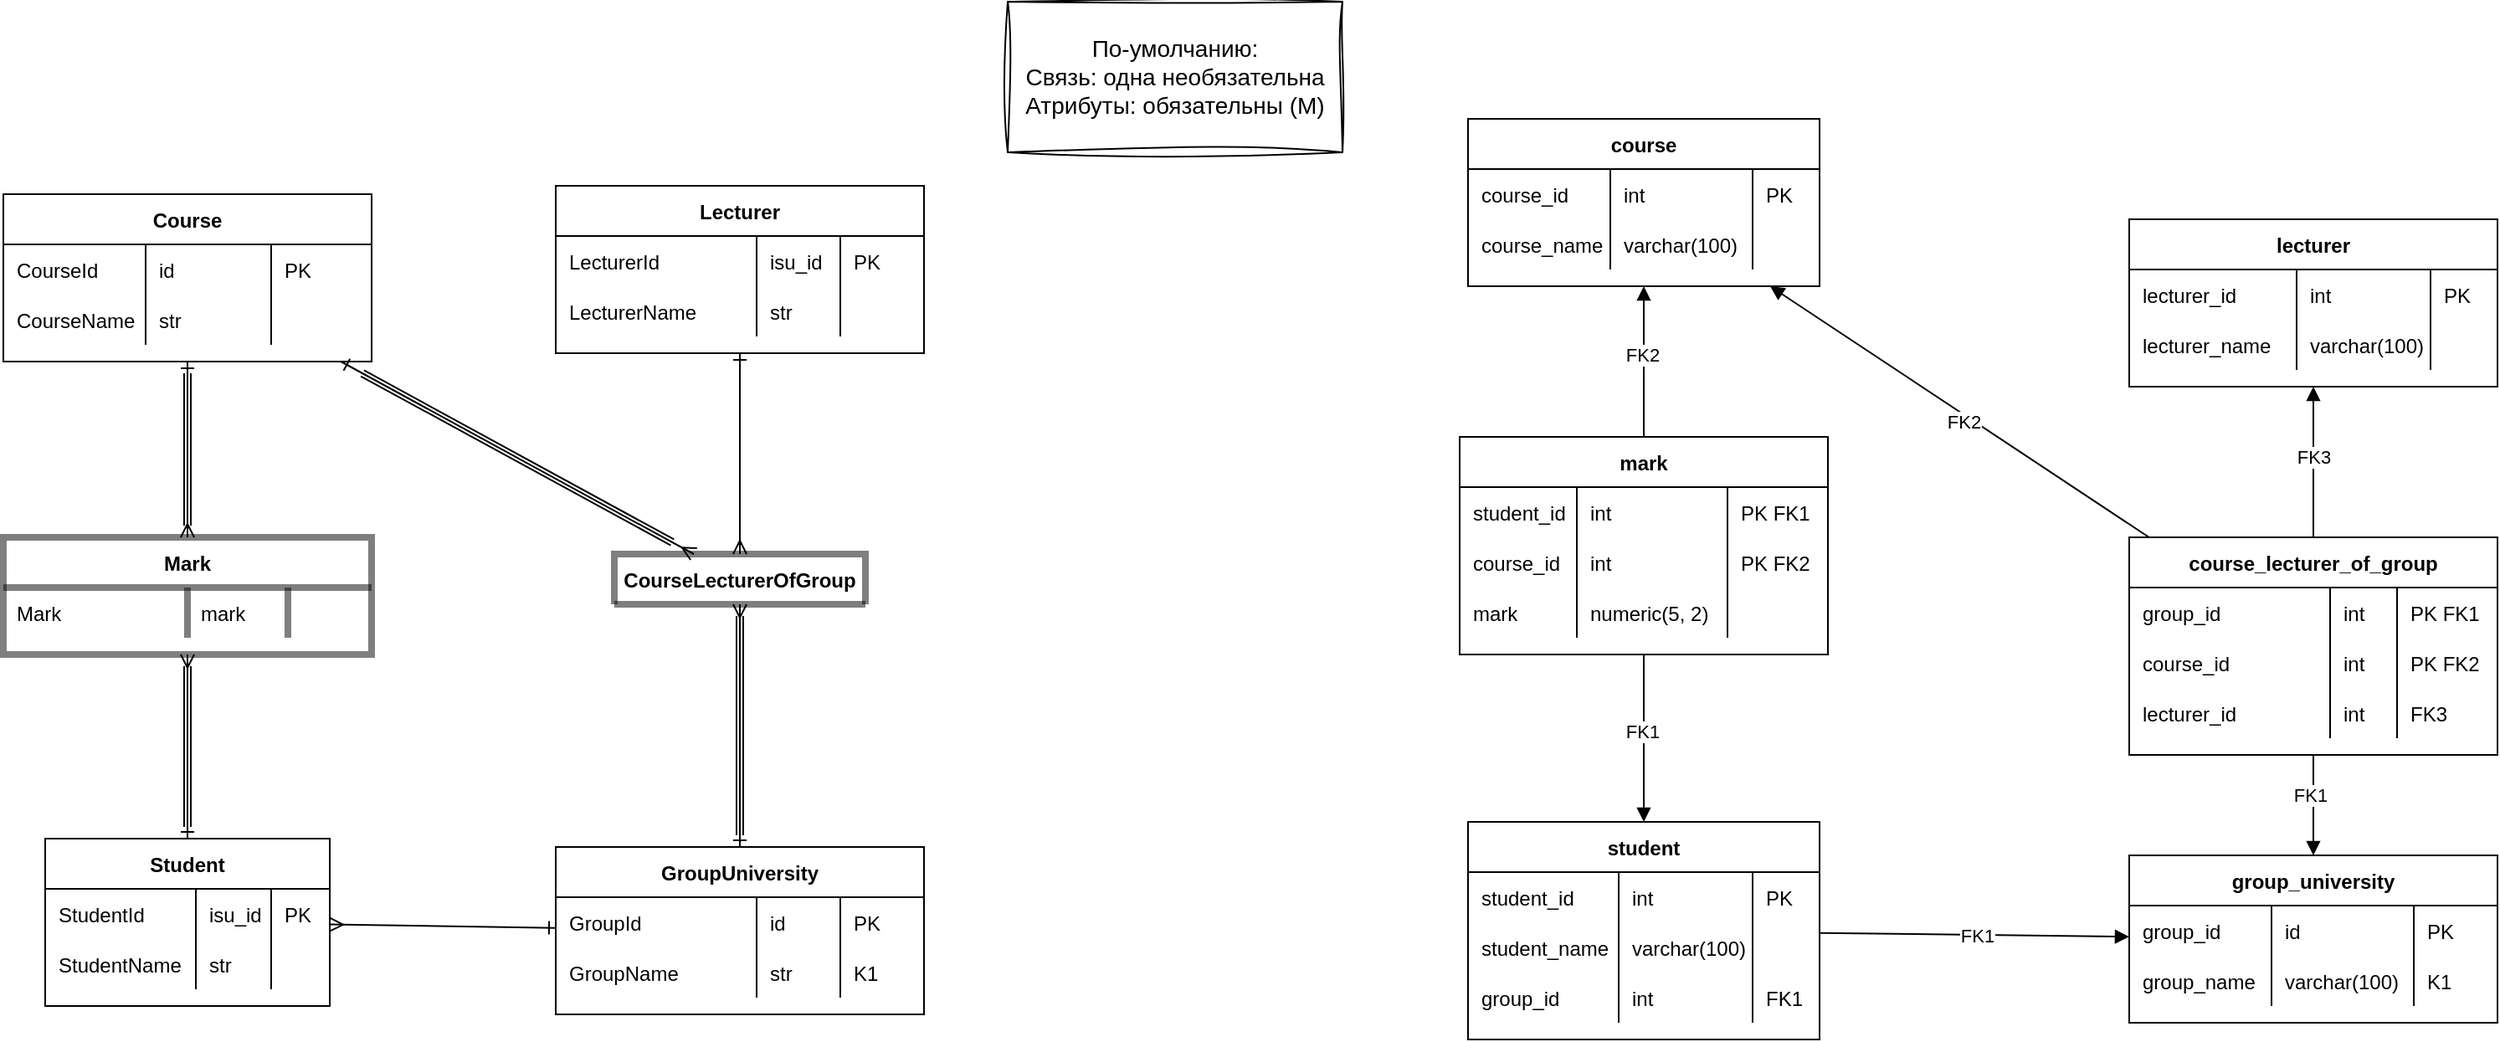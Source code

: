 <mxfile version="21.7.5" type="device">
  <diagram id="R2lEEEUBdFMjLlhIrx00" name="Page-1">
    <mxGraphModel dx="1434" dy="758" grid="1" gridSize="10" guides="1" tooltips="1" connect="1" arrows="1" fold="1" page="1" pageScale="1" pageWidth="850" pageHeight="1100" math="0" shadow="0" extFonts="Permanent Marker^https://fonts.googleapis.com/css?family=Permanent+Marker">
      <root>
        <mxCell id="0" />
        <mxCell id="1" parent="0" />
        <mxCell id="C-vyLk0tnHw3VtMMgP7b-2" value="Student" style="shape=table;startSize=30;container=1;collapsible=1;childLayout=tableLayout;fixedRows=1;rowLines=0;fontStyle=1;align=center;resizeLast=1;labelBackgroundColor=none;" parent="1" vertex="1">
          <mxGeometry x="175" y="510" width="170" height="100" as="geometry">
            <mxRectangle x="410" y="100" width="80" height="30" as="alternateBounds" />
          </mxGeometry>
        </mxCell>
        <mxCell id="C-vyLk0tnHw3VtMMgP7b-6" value="" style="shape=partialRectangle;collapsible=0;dropTarget=0;pointerEvents=0;fillColor=none;points=[[0,0.5],[1,0.5]];portConstraint=eastwest;top=0;left=0;right=0;bottom=0;labelBackgroundColor=none;" parent="C-vyLk0tnHw3VtMMgP7b-2" vertex="1">
          <mxGeometry y="30" width="170" height="30" as="geometry" />
        </mxCell>
        <mxCell id="C-vyLk0tnHw3VtMMgP7b-8" value="StudentId" style="shape=partialRectangle;overflow=hidden;connectable=0;fillColor=none;top=0;left=0;bottom=0;right=0;align=left;spacingLeft=6;labelBackgroundColor=none;" parent="C-vyLk0tnHw3VtMMgP7b-6" vertex="1">
          <mxGeometry width="90" height="30" as="geometry">
            <mxRectangle width="90" height="30" as="alternateBounds" />
          </mxGeometry>
        </mxCell>
        <mxCell id="cqDrvo92ieutZ3kiGdi4-10" value="isu_id" style="shape=partialRectangle;overflow=hidden;connectable=0;fillColor=none;top=0;left=0;bottom=0;right=0;align=left;spacingLeft=6;labelBackgroundColor=none;" parent="C-vyLk0tnHw3VtMMgP7b-6" vertex="1">
          <mxGeometry x="90" width="45" height="30" as="geometry">
            <mxRectangle width="45" height="30" as="alternateBounds" />
          </mxGeometry>
        </mxCell>
        <mxCell id="cqDrvo92ieutZ3kiGdi4-6" value="PK " style="shape=partialRectangle;overflow=hidden;connectable=0;fillColor=none;top=0;left=0;bottom=0;right=0;align=left;spacingLeft=6;labelBackgroundColor=none;" parent="C-vyLk0tnHw3VtMMgP7b-6" vertex="1">
          <mxGeometry x="135" width="35" height="30" as="geometry">
            <mxRectangle width="35" height="30" as="alternateBounds" />
          </mxGeometry>
        </mxCell>
        <mxCell id="C-vyLk0tnHw3VtMMgP7b-9" value="" style="shape=partialRectangle;collapsible=0;dropTarget=0;pointerEvents=0;fillColor=none;points=[[0,0.5],[1,0.5]];portConstraint=eastwest;top=0;left=0;right=0;bottom=0;labelBackgroundColor=none;" parent="C-vyLk0tnHw3VtMMgP7b-2" vertex="1">
          <mxGeometry y="60" width="170" height="30" as="geometry" />
        </mxCell>
        <mxCell id="C-vyLk0tnHw3VtMMgP7b-11" value="StudentName" style="shape=partialRectangle;overflow=hidden;connectable=0;fillColor=none;top=0;left=0;bottom=0;right=0;align=left;spacingLeft=6;labelBackgroundColor=none;" parent="C-vyLk0tnHw3VtMMgP7b-9" vertex="1">
          <mxGeometry width="90" height="30" as="geometry">
            <mxRectangle width="90" height="30" as="alternateBounds" />
          </mxGeometry>
        </mxCell>
        <mxCell id="cqDrvo92ieutZ3kiGdi4-11" value="str" style="shape=partialRectangle;overflow=hidden;connectable=0;fillColor=none;top=0;left=0;bottom=0;right=0;align=left;spacingLeft=6;labelBackgroundColor=none;" parent="C-vyLk0tnHw3VtMMgP7b-9" vertex="1">
          <mxGeometry x="90" width="45" height="30" as="geometry">
            <mxRectangle width="45" height="30" as="alternateBounds" />
          </mxGeometry>
        </mxCell>
        <mxCell id="cqDrvo92ieutZ3kiGdi4-7" value="" style="shape=partialRectangle;overflow=hidden;connectable=0;fillColor=none;top=0;left=0;bottom=0;right=0;align=left;spacingLeft=6;labelBackgroundColor=none;" parent="C-vyLk0tnHw3VtMMgP7b-9" vertex="1">
          <mxGeometry x="135" width="35" height="30" as="geometry">
            <mxRectangle width="35" height="30" as="alternateBounds" />
          </mxGeometry>
        </mxCell>
        <mxCell id="cqDrvo92ieutZ3kiGdi4-15" value="Mark" style="shape=table;startSize=30;container=1;collapsible=1;childLayout=tableLayout;fixedRows=1;rowLines=0;fontStyle=1;align=center;resizeLast=1;labelBackgroundColor=none;strokeWidth=4;opacity=50;" parent="1" vertex="1">
          <mxGeometry x="150" y="330" width="220" height="70" as="geometry">
            <mxRectangle x="450" y="120" width="80" height="30" as="alternateBounds" />
          </mxGeometry>
        </mxCell>
        <mxCell id="by3PcvWIkUukrP1Bgjx7-13" style="shape=partialRectangle;collapsible=0;dropTarget=0;pointerEvents=0;fillColor=none;points=[[0,0.5],[1,0.5]];portConstraint=eastwest;top=0;left=0;right=0;bottom=0;labelBackgroundColor=none;" parent="cqDrvo92ieutZ3kiGdi4-15" vertex="1">
          <mxGeometry y="30" width="220" height="30" as="geometry" />
        </mxCell>
        <mxCell id="by3PcvWIkUukrP1Bgjx7-14" value="Mark" style="shape=partialRectangle;overflow=hidden;connectable=0;fillColor=none;top=0;left=0;bottom=0;right=0;align=left;spacingLeft=6;labelBackgroundColor=none;" parent="by3PcvWIkUukrP1Bgjx7-13" vertex="1">
          <mxGeometry width="110" height="30" as="geometry">
            <mxRectangle width="110" height="30" as="alternateBounds" />
          </mxGeometry>
        </mxCell>
        <mxCell id="by3PcvWIkUukrP1Bgjx7-15" value="mark" style="shape=partialRectangle;overflow=hidden;connectable=0;fillColor=none;top=0;left=0;bottom=0;right=0;align=left;spacingLeft=6;labelBackgroundColor=none;" parent="by3PcvWIkUukrP1Bgjx7-13" vertex="1">
          <mxGeometry x="110" width="60" height="30" as="geometry">
            <mxRectangle width="60" height="30" as="alternateBounds" />
          </mxGeometry>
        </mxCell>
        <mxCell id="by3PcvWIkUukrP1Bgjx7-16" value="" style="shape=partialRectangle;overflow=hidden;connectable=0;fillColor=none;top=0;left=0;bottom=0;right=0;align=left;spacingLeft=6;labelBackgroundColor=none;" parent="by3PcvWIkUukrP1Bgjx7-13" vertex="1">
          <mxGeometry x="170" width="50" height="30" as="geometry">
            <mxRectangle width="50" height="30" as="alternateBounds" />
          </mxGeometry>
        </mxCell>
        <mxCell id="cqDrvo92ieutZ3kiGdi4-50" value="GroupUniversity" style="shape=table;startSize=30;container=1;collapsible=1;childLayout=tableLayout;fixedRows=1;rowLines=0;fontStyle=1;align=center;resizeLast=1;labelBackgroundColor=none;swimlaneLine=1;" parent="1" vertex="1">
          <mxGeometry x="480" y="515" width="220" height="100" as="geometry">
            <mxRectangle x="450" y="120" width="80" height="30" as="alternateBounds" />
          </mxGeometry>
        </mxCell>
        <mxCell id="cqDrvo92ieutZ3kiGdi4-51" value="" style="shape=partialRectangle;collapsible=0;dropTarget=0;pointerEvents=0;fillColor=none;points=[[0,0.5],[1,0.5]];portConstraint=eastwest;top=0;left=0;right=0;bottom=0;labelBackgroundColor=none;" parent="cqDrvo92ieutZ3kiGdi4-50" vertex="1">
          <mxGeometry y="30" width="220" height="30" as="geometry" />
        </mxCell>
        <mxCell id="cqDrvo92ieutZ3kiGdi4-52" value="GroupId" style="shape=partialRectangle;overflow=hidden;connectable=0;fillColor=none;top=0;left=0;bottom=0;right=0;align=left;spacingLeft=6;labelBackgroundColor=none;" parent="cqDrvo92ieutZ3kiGdi4-51" vertex="1">
          <mxGeometry width="120.0" height="30" as="geometry">
            <mxRectangle width="120.0" height="30" as="alternateBounds" />
          </mxGeometry>
        </mxCell>
        <mxCell id="cqDrvo92ieutZ3kiGdi4-53" value="id" style="shape=partialRectangle;overflow=hidden;connectable=0;fillColor=none;top=0;left=0;bottom=0;right=0;align=left;spacingLeft=6;labelBackgroundColor=none;" parent="cqDrvo92ieutZ3kiGdi4-51" vertex="1">
          <mxGeometry x="120.0" width="50.0" height="30" as="geometry">
            <mxRectangle width="50.0" height="30" as="alternateBounds" />
          </mxGeometry>
        </mxCell>
        <mxCell id="cqDrvo92ieutZ3kiGdi4-54" value="PK " style="shape=partialRectangle;overflow=hidden;connectable=0;fillColor=none;top=0;left=0;bottom=0;right=0;align=left;spacingLeft=6;labelBackgroundColor=none;" parent="cqDrvo92ieutZ3kiGdi4-51" vertex="1">
          <mxGeometry x="170" width="50" height="30" as="geometry">
            <mxRectangle width="50" height="30" as="alternateBounds" />
          </mxGeometry>
        </mxCell>
        <mxCell id="cqDrvo92ieutZ3kiGdi4-55" value="" style="shape=partialRectangle;collapsible=0;dropTarget=0;pointerEvents=0;fillColor=none;points=[[0,0.5],[1,0.5]];portConstraint=eastwest;top=0;left=0;right=0;bottom=0;labelBackgroundColor=none;" parent="cqDrvo92ieutZ3kiGdi4-50" vertex="1">
          <mxGeometry y="60" width="220" height="30" as="geometry" />
        </mxCell>
        <mxCell id="cqDrvo92ieutZ3kiGdi4-56" value="GroupName" style="shape=partialRectangle;overflow=hidden;connectable=0;fillColor=none;top=0;left=0;bottom=0;right=0;align=left;spacingLeft=6;labelBackgroundColor=none;" parent="cqDrvo92ieutZ3kiGdi4-55" vertex="1">
          <mxGeometry width="120.0" height="30" as="geometry">
            <mxRectangle width="120.0" height="30" as="alternateBounds" />
          </mxGeometry>
        </mxCell>
        <mxCell id="cqDrvo92ieutZ3kiGdi4-57" value="str" style="shape=partialRectangle;overflow=hidden;connectable=0;fillColor=none;top=0;left=0;bottom=0;right=0;align=left;spacingLeft=6;labelBackgroundColor=none;" parent="cqDrvo92ieutZ3kiGdi4-55" vertex="1">
          <mxGeometry x="120.0" width="50.0" height="30" as="geometry">
            <mxRectangle width="50.0" height="30" as="alternateBounds" />
          </mxGeometry>
        </mxCell>
        <mxCell id="cqDrvo92ieutZ3kiGdi4-58" value="K1" style="shape=partialRectangle;overflow=hidden;connectable=0;fillColor=none;top=0;left=0;bottom=0;right=0;align=left;spacingLeft=6;labelBackgroundColor=none;" parent="cqDrvo92ieutZ3kiGdi4-55" vertex="1">
          <mxGeometry x="170" width="50" height="30" as="geometry">
            <mxRectangle width="50" height="30" as="alternateBounds" />
          </mxGeometry>
        </mxCell>
        <mxCell id="cqDrvo92ieutZ3kiGdi4-63" value="Course" style="shape=table;startSize=30;container=1;collapsible=1;childLayout=tableLayout;fixedRows=1;rowLines=0;fontStyle=1;align=center;resizeLast=1;labelBackgroundColor=none;strokeWidth=1;shadow=0;rounded=0;swimlaneLine=1;strokeColor=default;gradientColor=none;fillColor=default;absoluteArcSize=0;noLabel=0;portConstraintRotation=0;enumerate=0;treeFolding=0;treeMoving=0;autosize=0;" parent="1" vertex="1">
          <mxGeometry x="150" y="125" width="220" height="100" as="geometry">
            <mxRectangle x="450" y="120" width="80" height="30" as="alternateBounds" />
          </mxGeometry>
        </mxCell>
        <mxCell id="cqDrvo92ieutZ3kiGdi4-68" value="" style="shape=partialRectangle;collapsible=0;dropTarget=0;pointerEvents=0;fillColor=none;points=[[0,0.5],[1,0.5]];portConstraint=eastwest;top=0;left=0;right=0;bottom=0;labelBackgroundColor=none;" parent="cqDrvo92ieutZ3kiGdi4-63" vertex="1">
          <mxGeometry y="30" width="220" height="30" as="geometry" />
        </mxCell>
        <mxCell id="cqDrvo92ieutZ3kiGdi4-69" value="CourseId" style="shape=partialRectangle;overflow=hidden;connectable=0;fillColor=none;top=0;left=0;bottom=0;right=0;align=left;spacingLeft=6;labelBackgroundColor=none;" parent="cqDrvo92ieutZ3kiGdi4-68" vertex="1">
          <mxGeometry width="85" height="30" as="geometry">
            <mxRectangle width="85" height="30" as="alternateBounds" />
          </mxGeometry>
        </mxCell>
        <mxCell id="cqDrvo92ieutZ3kiGdi4-70" value="id" style="shape=partialRectangle;overflow=hidden;connectable=0;fillColor=none;top=0;left=0;bottom=0;right=0;align=left;spacingLeft=6;labelBackgroundColor=none;" parent="cqDrvo92ieutZ3kiGdi4-68" vertex="1">
          <mxGeometry x="85" width="75" height="30" as="geometry">
            <mxRectangle width="75" height="30" as="alternateBounds" />
          </mxGeometry>
        </mxCell>
        <mxCell id="cqDrvo92ieutZ3kiGdi4-71" value="PK" style="shape=partialRectangle;overflow=hidden;connectable=0;fillColor=none;top=0;left=0;bottom=0;right=0;align=left;spacingLeft=6;labelBackgroundColor=none;" parent="cqDrvo92ieutZ3kiGdi4-68" vertex="1">
          <mxGeometry x="160" width="60" height="30" as="geometry">
            <mxRectangle width="60" height="30" as="alternateBounds" />
          </mxGeometry>
        </mxCell>
        <mxCell id="CzzNRiv-S8m8q948nXzf-1" style="shape=partialRectangle;collapsible=0;dropTarget=0;pointerEvents=0;fillColor=none;points=[[0,0.5],[1,0.5]];portConstraint=eastwest;top=0;left=0;right=0;bottom=0;labelBackgroundColor=none;" parent="cqDrvo92ieutZ3kiGdi4-63" vertex="1">
          <mxGeometry y="60" width="220" height="30" as="geometry" />
        </mxCell>
        <mxCell id="CzzNRiv-S8m8q948nXzf-2" value="CourseName" style="shape=partialRectangle;overflow=hidden;connectable=0;fillColor=none;top=0;left=0;bottom=0;right=0;align=left;spacingLeft=6;labelBackgroundColor=none;" parent="CzzNRiv-S8m8q948nXzf-1" vertex="1">
          <mxGeometry width="85" height="30" as="geometry">
            <mxRectangle width="85" height="30" as="alternateBounds" />
          </mxGeometry>
        </mxCell>
        <mxCell id="CzzNRiv-S8m8q948nXzf-3" value="str" style="shape=partialRectangle;overflow=hidden;connectable=0;fillColor=none;top=0;left=0;bottom=0;right=0;align=left;spacingLeft=6;labelBackgroundColor=none;" parent="CzzNRiv-S8m8q948nXzf-1" vertex="1">
          <mxGeometry x="85" width="75" height="30" as="geometry">
            <mxRectangle width="75" height="30" as="alternateBounds" />
          </mxGeometry>
        </mxCell>
        <mxCell id="CzzNRiv-S8m8q948nXzf-4" style="shape=partialRectangle;overflow=hidden;connectable=0;fillColor=none;top=0;left=0;bottom=0;right=0;align=left;spacingLeft=6;labelBackgroundColor=none;" parent="CzzNRiv-S8m8q948nXzf-1" vertex="1">
          <mxGeometry x="160" width="60" height="30" as="geometry">
            <mxRectangle width="60" height="30" as="alternateBounds" />
          </mxGeometry>
        </mxCell>
        <mxCell id="CzzNRiv-S8m8q948nXzf-5" value="CourseLecturerOfGroup" style="shape=table;startSize=30;container=1;collapsible=1;childLayout=tableLayout;fixedRows=1;rowLines=0;fontStyle=1;align=center;resizeLast=1;labelBackgroundColor=none;swimlaneLine=1;rounded=0;strokeWidth=4;opacity=50;" parent="1" vertex="1" collapsed="1">
          <mxGeometry x="515" y="340" width="150" height="30" as="geometry">
            <mxRectangle x="480" y="310" width="220" height="70" as="alternateBounds" />
          </mxGeometry>
        </mxCell>
        <mxCell id="CzzNRiv-S8m8q948nXzf-14" style="shape=partialRectangle;collapsible=0;dropTarget=0;pointerEvents=0;fillColor=none;points=[[0,0.5],[1,0.5]];portConstraint=eastwest;top=0;left=0;right=0;bottom=0;labelBackgroundColor=none;" parent="CzzNRiv-S8m8q948nXzf-5" vertex="1">
          <mxGeometry y="30" width="220" height="30" as="geometry" />
        </mxCell>
        <mxCell id="CzzNRiv-S8m8q948nXzf-15" value="LecturerId" style="shape=partialRectangle;overflow=hidden;connectable=0;fillColor=none;top=0;left=0;bottom=0;right=0;align=left;spacingLeft=6;labelBackgroundColor=none;" parent="CzzNRiv-S8m8q948nXzf-14" vertex="1">
          <mxGeometry width="120.0" height="30" as="geometry">
            <mxRectangle width="120.0" height="30" as="alternateBounds" />
          </mxGeometry>
        </mxCell>
        <mxCell id="CzzNRiv-S8m8q948nXzf-16" value="id" style="shape=partialRectangle;overflow=hidden;connectable=0;fillColor=none;top=0;left=0;bottom=0;right=0;align=left;spacingLeft=6;labelBackgroundColor=none;" parent="CzzNRiv-S8m8q948nXzf-14" vertex="1">
          <mxGeometry x="120.0" width="50.0" height="30" as="geometry">
            <mxRectangle width="50.0" height="30" as="alternateBounds" />
          </mxGeometry>
        </mxCell>
        <mxCell id="CzzNRiv-S8m8q948nXzf-17" style="shape=partialRectangle;overflow=hidden;connectable=0;fillColor=none;top=0;left=0;bottom=0;right=0;align=left;spacingLeft=6;labelBackgroundColor=none;" parent="CzzNRiv-S8m8q948nXzf-14" vertex="1">
          <mxGeometry x="170" width="50" height="30" as="geometry">
            <mxRectangle width="50" height="30" as="alternateBounds" />
          </mxGeometry>
        </mxCell>
        <mxCell id="CzzNRiv-S8m8q948nXzf-31" value="Lecturer" style="shape=table;startSize=30;container=1;collapsible=1;childLayout=tableLayout;fixedRows=1;rowLines=0;fontStyle=1;align=center;resizeLast=1;labelBackgroundColor=none;swimlaneLine=1;" parent="1" vertex="1">
          <mxGeometry x="480" y="120" width="220" height="100" as="geometry">
            <mxRectangle x="450" y="120" width="80" height="30" as="alternateBounds" />
          </mxGeometry>
        </mxCell>
        <mxCell id="CzzNRiv-S8m8q948nXzf-32" value="" style="shape=partialRectangle;collapsible=0;dropTarget=0;pointerEvents=0;fillColor=none;points=[[0,0.5],[1,0.5]];portConstraint=eastwest;top=0;left=0;right=0;bottom=0;labelBackgroundColor=none;" parent="CzzNRiv-S8m8q948nXzf-31" vertex="1">
          <mxGeometry y="30" width="220" height="30" as="geometry" />
        </mxCell>
        <mxCell id="CzzNRiv-S8m8q948nXzf-33" value="LecturerId" style="shape=partialRectangle;overflow=hidden;connectable=0;fillColor=none;top=0;left=0;bottom=0;right=0;align=left;spacingLeft=6;labelBackgroundColor=none;" parent="CzzNRiv-S8m8q948nXzf-32" vertex="1">
          <mxGeometry width="120.0" height="30" as="geometry">
            <mxRectangle width="120.0" height="30" as="alternateBounds" />
          </mxGeometry>
        </mxCell>
        <mxCell id="CzzNRiv-S8m8q948nXzf-34" value="isu_id" style="shape=partialRectangle;overflow=hidden;connectable=0;fillColor=none;top=0;left=0;bottom=0;right=0;align=left;spacingLeft=6;labelBackgroundColor=none;" parent="CzzNRiv-S8m8q948nXzf-32" vertex="1">
          <mxGeometry x="120.0" width="50.0" height="30" as="geometry">
            <mxRectangle width="50.0" height="30" as="alternateBounds" />
          </mxGeometry>
        </mxCell>
        <mxCell id="CzzNRiv-S8m8q948nXzf-35" value="PK " style="shape=partialRectangle;overflow=hidden;connectable=0;fillColor=none;top=0;left=0;bottom=0;right=0;align=left;spacingLeft=6;labelBackgroundColor=none;" parent="CzzNRiv-S8m8q948nXzf-32" vertex="1">
          <mxGeometry x="170" width="50" height="30" as="geometry">
            <mxRectangle width="50" height="30" as="alternateBounds" />
          </mxGeometry>
        </mxCell>
        <mxCell id="CzzNRiv-S8m8q948nXzf-36" value="" style="shape=partialRectangle;collapsible=0;dropTarget=0;pointerEvents=0;fillColor=none;points=[[0,0.5],[1,0.5]];portConstraint=eastwest;top=0;left=0;right=0;bottom=0;labelBackgroundColor=none;" parent="CzzNRiv-S8m8q948nXzf-31" vertex="1">
          <mxGeometry y="60" width="220" height="30" as="geometry" />
        </mxCell>
        <mxCell id="CzzNRiv-S8m8q948nXzf-37" value="LecturerName" style="shape=partialRectangle;overflow=hidden;connectable=0;fillColor=none;top=0;left=0;bottom=0;right=0;align=left;spacingLeft=6;labelBackgroundColor=none;" parent="CzzNRiv-S8m8q948nXzf-36" vertex="1">
          <mxGeometry width="120.0" height="30" as="geometry">
            <mxRectangle width="120.0" height="30" as="alternateBounds" />
          </mxGeometry>
        </mxCell>
        <mxCell id="CzzNRiv-S8m8q948nXzf-38" value="str" style="shape=partialRectangle;overflow=hidden;connectable=0;fillColor=none;top=0;left=0;bottom=0;right=0;align=left;spacingLeft=6;labelBackgroundColor=none;" parent="CzzNRiv-S8m8q948nXzf-36" vertex="1">
          <mxGeometry x="120.0" width="50.0" height="30" as="geometry">
            <mxRectangle width="50.0" height="30" as="alternateBounds" />
          </mxGeometry>
        </mxCell>
        <mxCell id="CzzNRiv-S8m8q948nXzf-39" value="" style="shape=partialRectangle;overflow=hidden;connectable=0;fillColor=none;top=0;left=0;bottom=0;right=0;align=left;spacingLeft=6;labelBackgroundColor=none;" parent="CzzNRiv-S8m8q948nXzf-36" vertex="1">
          <mxGeometry x="170" width="50" height="30" as="geometry">
            <mxRectangle width="50" height="30" as="alternateBounds" />
          </mxGeometry>
        </mxCell>
        <mxCell id="d1E9yu58TmowH3p-16cs-1" value="" style="endArrow=ERmany;html=1;rounded=0;startArrow=ERone;startFill=0;endFill=0;" edge="1" parent="1" source="cqDrvo92ieutZ3kiGdi4-50" target="C-vyLk0tnHw3VtMMgP7b-2">
          <mxGeometry width="50" height="50" relative="1" as="geometry">
            <mxPoint x="700" y="420" as="sourcePoint" />
            <mxPoint x="750" y="370" as="targetPoint" />
          </mxGeometry>
        </mxCell>
        <mxCell id="d1E9yu58TmowH3p-16cs-2" value="student" style="shape=table;startSize=30;container=1;collapsible=1;childLayout=tableLayout;fixedRows=1;rowLines=0;fontStyle=1;align=center;resizeLast=1;labelBackgroundColor=none;" vertex="1" parent="1">
          <mxGeometry x="1025" y="500" width="210" height="130" as="geometry">
            <mxRectangle x="410" y="100" width="80" height="30" as="alternateBounds" />
          </mxGeometry>
        </mxCell>
        <mxCell id="d1E9yu58TmowH3p-16cs-3" value="" style="shape=partialRectangle;collapsible=0;dropTarget=0;pointerEvents=0;fillColor=none;points=[[0,0.5],[1,0.5]];portConstraint=eastwest;top=0;left=0;right=0;bottom=0;labelBackgroundColor=none;" vertex="1" parent="d1E9yu58TmowH3p-16cs-2">
          <mxGeometry y="30" width="210" height="30" as="geometry" />
        </mxCell>
        <mxCell id="d1E9yu58TmowH3p-16cs-4" value="student_id" style="shape=partialRectangle;overflow=hidden;connectable=0;fillColor=none;top=0;left=0;bottom=0;right=0;align=left;spacingLeft=6;labelBackgroundColor=none;" vertex="1" parent="d1E9yu58TmowH3p-16cs-3">
          <mxGeometry width="90" height="30" as="geometry">
            <mxRectangle width="90" height="30" as="alternateBounds" />
          </mxGeometry>
        </mxCell>
        <mxCell id="d1E9yu58TmowH3p-16cs-5" value="int" style="shape=partialRectangle;overflow=hidden;connectable=0;fillColor=none;top=0;left=0;bottom=0;right=0;align=left;spacingLeft=6;labelBackgroundColor=none;" vertex="1" parent="d1E9yu58TmowH3p-16cs-3">
          <mxGeometry x="90" width="80" height="30" as="geometry">
            <mxRectangle width="80" height="30" as="alternateBounds" />
          </mxGeometry>
        </mxCell>
        <mxCell id="d1E9yu58TmowH3p-16cs-6" value="PK " style="shape=partialRectangle;overflow=hidden;connectable=0;fillColor=none;top=0;left=0;bottom=0;right=0;align=left;spacingLeft=6;labelBackgroundColor=none;" vertex="1" parent="d1E9yu58TmowH3p-16cs-3">
          <mxGeometry x="170" width="40" height="30" as="geometry">
            <mxRectangle width="40" height="30" as="alternateBounds" />
          </mxGeometry>
        </mxCell>
        <mxCell id="d1E9yu58TmowH3p-16cs-7" value="" style="shape=partialRectangle;collapsible=0;dropTarget=0;pointerEvents=0;fillColor=none;points=[[0,0.5],[1,0.5]];portConstraint=eastwest;top=0;left=0;right=0;bottom=0;labelBackgroundColor=none;" vertex="1" parent="d1E9yu58TmowH3p-16cs-2">
          <mxGeometry y="60" width="210" height="30" as="geometry" />
        </mxCell>
        <mxCell id="d1E9yu58TmowH3p-16cs-8" value="student_name" style="shape=partialRectangle;overflow=hidden;connectable=0;fillColor=none;top=0;left=0;bottom=0;right=0;align=left;spacingLeft=6;labelBackgroundColor=none;" vertex="1" parent="d1E9yu58TmowH3p-16cs-7">
          <mxGeometry width="90" height="30" as="geometry">
            <mxRectangle width="90" height="30" as="alternateBounds" />
          </mxGeometry>
        </mxCell>
        <mxCell id="d1E9yu58TmowH3p-16cs-9" value="varchar(100)" style="shape=partialRectangle;overflow=hidden;connectable=0;fillColor=none;top=0;left=0;bottom=0;right=0;align=left;spacingLeft=6;labelBackgroundColor=none;" vertex="1" parent="d1E9yu58TmowH3p-16cs-7">
          <mxGeometry x="90" width="80" height="30" as="geometry">
            <mxRectangle width="80" height="30" as="alternateBounds" />
          </mxGeometry>
        </mxCell>
        <mxCell id="d1E9yu58TmowH3p-16cs-10" value="" style="shape=partialRectangle;overflow=hidden;connectable=0;fillColor=none;top=0;left=0;bottom=0;right=0;align=left;spacingLeft=6;labelBackgroundColor=none;" vertex="1" parent="d1E9yu58TmowH3p-16cs-7">
          <mxGeometry x="170" width="40" height="30" as="geometry">
            <mxRectangle width="40" height="30" as="alternateBounds" />
          </mxGeometry>
        </mxCell>
        <mxCell id="d1E9yu58TmowH3p-16cs-11" style="shape=partialRectangle;collapsible=0;dropTarget=0;pointerEvents=0;fillColor=none;points=[[0,0.5],[1,0.5]];portConstraint=eastwest;top=0;left=0;right=0;bottom=0;labelBackgroundColor=none;" vertex="1" parent="d1E9yu58TmowH3p-16cs-2">
          <mxGeometry y="90" width="210" height="30" as="geometry" />
        </mxCell>
        <mxCell id="d1E9yu58TmowH3p-16cs-12" value="group_id" style="shape=partialRectangle;overflow=hidden;connectable=0;fillColor=none;top=0;left=0;bottom=0;right=0;align=left;spacingLeft=6;labelBackgroundColor=none;" vertex="1" parent="d1E9yu58TmowH3p-16cs-11">
          <mxGeometry width="90" height="30" as="geometry">
            <mxRectangle width="90" height="30" as="alternateBounds" />
          </mxGeometry>
        </mxCell>
        <mxCell id="d1E9yu58TmowH3p-16cs-13" value="int" style="shape=partialRectangle;overflow=hidden;connectable=0;fillColor=none;top=0;left=0;bottom=0;right=0;align=left;spacingLeft=6;labelBackgroundColor=none;" vertex="1" parent="d1E9yu58TmowH3p-16cs-11">
          <mxGeometry x="90" width="80" height="30" as="geometry">
            <mxRectangle width="80" height="30" as="alternateBounds" />
          </mxGeometry>
        </mxCell>
        <mxCell id="d1E9yu58TmowH3p-16cs-14" value="FK1" style="shape=partialRectangle;overflow=hidden;connectable=0;fillColor=none;top=0;left=0;bottom=0;right=0;align=left;spacingLeft=6;labelBackgroundColor=none;" vertex="1" parent="d1E9yu58TmowH3p-16cs-11">
          <mxGeometry x="170" width="40" height="30" as="geometry">
            <mxRectangle width="40" height="30" as="alternateBounds" />
          </mxGeometry>
        </mxCell>
        <mxCell id="d1E9yu58TmowH3p-16cs-15" value="mark" style="shape=table;startSize=30;container=1;collapsible=1;childLayout=tableLayout;fixedRows=1;rowLines=0;fontStyle=1;align=center;resizeLast=1;labelBackgroundColor=none;" vertex="1" parent="1">
          <mxGeometry x="1020" y="270" width="220" height="130" as="geometry">
            <mxRectangle x="450" y="120" width="80" height="30" as="alternateBounds" />
          </mxGeometry>
        </mxCell>
        <mxCell id="d1E9yu58TmowH3p-16cs-16" value="" style="shape=partialRectangle;collapsible=0;dropTarget=0;pointerEvents=0;fillColor=none;points=[[0,0.5],[1,0.5]];portConstraint=eastwest;top=0;left=0;right=0;bottom=0;labelBackgroundColor=none;" vertex="1" parent="d1E9yu58TmowH3p-16cs-15">
          <mxGeometry y="30" width="220" height="30" as="geometry" />
        </mxCell>
        <mxCell id="d1E9yu58TmowH3p-16cs-17" value="student_id" style="shape=partialRectangle;overflow=hidden;connectable=0;fillColor=none;top=0;left=0;bottom=0;right=0;align=left;spacingLeft=6;labelBackgroundColor=none;" vertex="1" parent="d1E9yu58TmowH3p-16cs-16">
          <mxGeometry width="70" height="30" as="geometry">
            <mxRectangle width="70" height="30" as="alternateBounds" />
          </mxGeometry>
        </mxCell>
        <mxCell id="d1E9yu58TmowH3p-16cs-18" value="int" style="shape=partialRectangle;overflow=hidden;connectable=0;fillColor=none;top=0;left=0;bottom=0;right=0;align=left;spacingLeft=6;labelBackgroundColor=none;" vertex="1" parent="d1E9yu58TmowH3p-16cs-16">
          <mxGeometry x="70" width="90" height="30" as="geometry">
            <mxRectangle width="90" height="30" as="alternateBounds" />
          </mxGeometry>
        </mxCell>
        <mxCell id="d1E9yu58TmowH3p-16cs-19" value="PK FK1" style="shape=partialRectangle;overflow=hidden;connectable=0;fillColor=none;top=0;left=0;bottom=0;right=0;align=left;spacingLeft=6;labelBackgroundColor=none;" vertex="1" parent="d1E9yu58TmowH3p-16cs-16">
          <mxGeometry x="160" width="60" height="30" as="geometry">
            <mxRectangle width="60" height="30" as="alternateBounds" />
          </mxGeometry>
        </mxCell>
        <mxCell id="d1E9yu58TmowH3p-16cs-20" value="" style="shape=partialRectangle;collapsible=0;dropTarget=0;pointerEvents=0;fillColor=none;points=[[0,0.5],[1,0.5]];portConstraint=eastwest;top=0;left=0;right=0;bottom=0;labelBackgroundColor=none;" vertex="1" parent="d1E9yu58TmowH3p-16cs-15">
          <mxGeometry y="60" width="220" height="30" as="geometry" />
        </mxCell>
        <mxCell id="d1E9yu58TmowH3p-16cs-21" value="course_id" style="shape=partialRectangle;overflow=hidden;connectable=0;fillColor=none;top=0;left=0;bottom=0;right=0;align=left;spacingLeft=6;labelBackgroundColor=none;" vertex="1" parent="d1E9yu58TmowH3p-16cs-20">
          <mxGeometry width="70" height="30" as="geometry">
            <mxRectangle width="70" height="30" as="alternateBounds" />
          </mxGeometry>
        </mxCell>
        <mxCell id="d1E9yu58TmowH3p-16cs-22" value="int" style="shape=partialRectangle;overflow=hidden;connectable=0;fillColor=none;top=0;left=0;bottom=0;right=0;align=left;spacingLeft=6;labelBackgroundColor=none;" vertex="1" parent="d1E9yu58TmowH3p-16cs-20">
          <mxGeometry x="70" width="90" height="30" as="geometry">
            <mxRectangle width="90" height="30" as="alternateBounds" />
          </mxGeometry>
        </mxCell>
        <mxCell id="d1E9yu58TmowH3p-16cs-23" value="PK FK2" style="shape=partialRectangle;overflow=hidden;connectable=0;fillColor=none;top=0;left=0;bottom=0;right=0;align=left;spacingLeft=6;labelBackgroundColor=none;" vertex="1" parent="d1E9yu58TmowH3p-16cs-20">
          <mxGeometry x="160" width="60" height="30" as="geometry">
            <mxRectangle width="60" height="30" as="alternateBounds" />
          </mxGeometry>
        </mxCell>
        <mxCell id="d1E9yu58TmowH3p-16cs-24" style="shape=partialRectangle;collapsible=0;dropTarget=0;pointerEvents=0;fillColor=none;points=[[0,0.5],[1,0.5]];portConstraint=eastwest;top=0;left=0;right=0;bottom=0;labelBackgroundColor=none;" vertex="1" parent="d1E9yu58TmowH3p-16cs-15">
          <mxGeometry y="90" width="220" height="30" as="geometry" />
        </mxCell>
        <mxCell id="d1E9yu58TmowH3p-16cs-25" value="mark" style="shape=partialRectangle;overflow=hidden;connectable=0;fillColor=none;top=0;left=0;bottom=0;right=0;align=left;spacingLeft=6;labelBackgroundColor=none;" vertex="1" parent="d1E9yu58TmowH3p-16cs-24">
          <mxGeometry width="70" height="30" as="geometry">
            <mxRectangle width="70" height="30" as="alternateBounds" />
          </mxGeometry>
        </mxCell>
        <mxCell id="d1E9yu58TmowH3p-16cs-26" value="numeric(5, 2)" style="shape=partialRectangle;overflow=hidden;connectable=0;fillColor=none;top=0;left=0;bottom=0;right=0;align=left;spacingLeft=6;labelBackgroundColor=none;" vertex="1" parent="d1E9yu58TmowH3p-16cs-24">
          <mxGeometry x="70" width="90" height="30" as="geometry">
            <mxRectangle width="90" height="30" as="alternateBounds" />
          </mxGeometry>
        </mxCell>
        <mxCell id="d1E9yu58TmowH3p-16cs-27" value="" style="shape=partialRectangle;overflow=hidden;connectable=0;fillColor=none;top=0;left=0;bottom=0;right=0;align=left;spacingLeft=6;labelBackgroundColor=none;" vertex="1" parent="d1E9yu58TmowH3p-16cs-24">
          <mxGeometry x="160" width="60" height="30" as="geometry">
            <mxRectangle width="60" height="30" as="alternateBounds" />
          </mxGeometry>
        </mxCell>
        <mxCell id="d1E9yu58TmowH3p-16cs-28" value="group_university" style="shape=table;startSize=30;container=1;collapsible=1;childLayout=tableLayout;fixedRows=1;rowLines=0;fontStyle=1;align=center;resizeLast=1;labelBackgroundColor=none;swimlaneLine=1;" vertex="1" parent="1">
          <mxGeometry x="1420" y="520" width="220" height="100" as="geometry">
            <mxRectangle x="450" y="120" width="80" height="30" as="alternateBounds" />
          </mxGeometry>
        </mxCell>
        <mxCell id="d1E9yu58TmowH3p-16cs-29" value="" style="shape=partialRectangle;collapsible=0;dropTarget=0;pointerEvents=0;fillColor=none;points=[[0,0.5],[1,0.5]];portConstraint=eastwest;top=0;left=0;right=0;bottom=0;labelBackgroundColor=none;" vertex="1" parent="d1E9yu58TmowH3p-16cs-28">
          <mxGeometry y="30" width="220" height="30" as="geometry" />
        </mxCell>
        <mxCell id="d1E9yu58TmowH3p-16cs-30" value="group_id" style="shape=partialRectangle;overflow=hidden;connectable=0;fillColor=none;top=0;left=0;bottom=0;right=0;align=left;spacingLeft=6;labelBackgroundColor=none;" vertex="1" parent="d1E9yu58TmowH3p-16cs-29">
          <mxGeometry width="85" height="30" as="geometry">
            <mxRectangle width="85" height="30" as="alternateBounds" />
          </mxGeometry>
        </mxCell>
        <mxCell id="d1E9yu58TmowH3p-16cs-31" value="id" style="shape=partialRectangle;overflow=hidden;connectable=0;fillColor=none;top=0;left=0;bottom=0;right=0;align=left;spacingLeft=6;labelBackgroundColor=none;" vertex="1" parent="d1E9yu58TmowH3p-16cs-29">
          <mxGeometry x="85" width="85" height="30" as="geometry">
            <mxRectangle width="85" height="30" as="alternateBounds" />
          </mxGeometry>
        </mxCell>
        <mxCell id="d1E9yu58TmowH3p-16cs-32" value="PK " style="shape=partialRectangle;overflow=hidden;connectable=0;fillColor=none;top=0;left=0;bottom=0;right=0;align=left;spacingLeft=6;labelBackgroundColor=none;" vertex="1" parent="d1E9yu58TmowH3p-16cs-29">
          <mxGeometry x="170" width="50" height="30" as="geometry">
            <mxRectangle width="50" height="30" as="alternateBounds" />
          </mxGeometry>
        </mxCell>
        <mxCell id="d1E9yu58TmowH3p-16cs-33" value="" style="shape=partialRectangle;collapsible=0;dropTarget=0;pointerEvents=0;fillColor=none;points=[[0,0.5],[1,0.5]];portConstraint=eastwest;top=0;left=0;right=0;bottom=0;labelBackgroundColor=none;" vertex="1" parent="d1E9yu58TmowH3p-16cs-28">
          <mxGeometry y="60" width="220" height="30" as="geometry" />
        </mxCell>
        <mxCell id="d1E9yu58TmowH3p-16cs-34" value="group_name" style="shape=partialRectangle;overflow=hidden;connectable=0;fillColor=none;top=0;left=0;bottom=0;right=0;align=left;spacingLeft=6;labelBackgroundColor=none;" vertex="1" parent="d1E9yu58TmowH3p-16cs-33">
          <mxGeometry width="85" height="30" as="geometry">
            <mxRectangle width="85" height="30" as="alternateBounds" />
          </mxGeometry>
        </mxCell>
        <mxCell id="d1E9yu58TmowH3p-16cs-35" value="varchar(100)" style="shape=partialRectangle;overflow=hidden;connectable=0;fillColor=none;top=0;left=0;bottom=0;right=0;align=left;spacingLeft=6;labelBackgroundColor=none;" vertex="1" parent="d1E9yu58TmowH3p-16cs-33">
          <mxGeometry x="85" width="85" height="30" as="geometry">
            <mxRectangle width="85" height="30" as="alternateBounds" />
          </mxGeometry>
        </mxCell>
        <mxCell id="d1E9yu58TmowH3p-16cs-36" value="K1" style="shape=partialRectangle;overflow=hidden;connectable=0;fillColor=none;top=0;left=0;bottom=0;right=0;align=left;spacingLeft=6;labelBackgroundColor=none;" vertex="1" parent="d1E9yu58TmowH3p-16cs-33">
          <mxGeometry x="170" width="50" height="30" as="geometry">
            <mxRectangle width="50" height="30" as="alternateBounds" />
          </mxGeometry>
        </mxCell>
        <mxCell id="d1E9yu58TmowH3p-16cs-37" value="course" style="shape=table;startSize=30;container=1;collapsible=1;childLayout=tableLayout;fixedRows=1;rowLines=0;fontStyle=1;align=center;resizeLast=1;labelBackgroundColor=none;strokeWidth=1;shadow=0;rounded=0;swimlaneLine=1;strokeColor=default;gradientColor=none;fillColor=default;absoluteArcSize=0;noLabel=0;portConstraintRotation=0;enumerate=0;treeFolding=0;treeMoving=0;autosize=0;" vertex="1" parent="1">
          <mxGeometry x="1025" y="80" width="210" height="100" as="geometry">
            <mxRectangle x="450" y="120" width="80" height="30" as="alternateBounds" />
          </mxGeometry>
        </mxCell>
        <mxCell id="d1E9yu58TmowH3p-16cs-38" value="" style="shape=partialRectangle;collapsible=0;dropTarget=0;pointerEvents=0;fillColor=none;points=[[0,0.5],[1,0.5]];portConstraint=eastwest;top=0;left=0;right=0;bottom=0;labelBackgroundColor=none;" vertex="1" parent="d1E9yu58TmowH3p-16cs-37">
          <mxGeometry y="30" width="210" height="30" as="geometry" />
        </mxCell>
        <mxCell id="d1E9yu58TmowH3p-16cs-39" value="course_id" style="shape=partialRectangle;overflow=hidden;connectable=0;fillColor=none;top=0;left=0;bottom=0;right=0;align=left;spacingLeft=6;labelBackgroundColor=none;" vertex="1" parent="d1E9yu58TmowH3p-16cs-38">
          <mxGeometry width="85" height="30" as="geometry">
            <mxRectangle width="85" height="30" as="alternateBounds" />
          </mxGeometry>
        </mxCell>
        <mxCell id="d1E9yu58TmowH3p-16cs-40" value="int" style="shape=partialRectangle;overflow=hidden;connectable=0;fillColor=none;top=0;left=0;bottom=0;right=0;align=left;spacingLeft=6;labelBackgroundColor=none;" vertex="1" parent="d1E9yu58TmowH3p-16cs-38">
          <mxGeometry x="85" width="85" height="30" as="geometry">
            <mxRectangle width="85" height="30" as="alternateBounds" />
          </mxGeometry>
        </mxCell>
        <mxCell id="d1E9yu58TmowH3p-16cs-41" value="PK" style="shape=partialRectangle;overflow=hidden;connectable=0;fillColor=none;top=0;left=0;bottom=0;right=0;align=left;spacingLeft=6;labelBackgroundColor=none;" vertex="1" parent="d1E9yu58TmowH3p-16cs-38">
          <mxGeometry x="170" width="40" height="30" as="geometry">
            <mxRectangle width="40" height="30" as="alternateBounds" />
          </mxGeometry>
        </mxCell>
        <mxCell id="d1E9yu58TmowH3p-16cs-42" style="shape=partialRectangle;collapsible=0;dropTarget=0;pointerEvents=0;fillColor=none;points=[[0,0.5],[1,0.5]];portConstraint=eastwest;top=0;left=0;right=0;bottom=0;labelBackgroundColor=none;" vertex="1" parent="d1E9yu58TmowH3p-16cs-37">
          <mxGeometry y="60" width="210" height="30" as="geometry" />
        </mxCell>
        <mxCell id="d1E9yu58TmowH3p-16cs-43" value="course_name" style="shape=partialRectangle;overflow=hidden;connectable=0;fillColor=none;top=0;left=0;bottom=0;right=0;align=left;spacingLeft=6;labelBackgroundColor=none;" vertex="1" parent="d1E9yu58TmowH3p-16cs-42">
          <mxGeometry width="85" height="30" as="geometry">
            <mxRectangle width="85" height="30" as="alternateBounds" />
          </mxGeometry>
        </mxCell>
        <mxCell id="d1E9yu58TmowH3p-16cs-44" value="varchar(100)" style="shape=partialRectangle;overflow=hidden;connectable=0;fillColor=none;top=0;left=0;bottom=0;right=0;align=left;spacingLeft=6;labelBackgroundColor=none;" vertex="1" parent="d1E9yu58TmowH3p-16cs-42">
          <mxGeometry x="85" width="85" height="30" as="geometry">
            <mxRectangle width="85" height="30" as="alternateBounds" />
          </mxGeometry>
        </mxCell>
        <mxCell id="d1E9yu58TmowH3p-16cs-45" style="shape=partialRectangle;overflow=hidden;connectable=0;fillColor=none;top=0;left=0;bottom=0;right=0;align=left;spacingLeft=6;labelBackgroundColor=none;" vertex="1" parent="d1E9yu58TmowH3p-16cs-42">
          <mxGeometry x="170" width="40" height="30" as="geometry">
            <mxRectangle width="40" height="30" as="alternateBounds" />
          </mxGeometry>
        </mxCell>
        <mxCell id="d1E9yu58TmowH3p-16cs-46" value="course_lecturer_of_group" style="shape=table;startSize=30;container=1;collapsible=1;childLayout=tableLayout;fixedRows=1;rowLines=0;fontStyle=1;align=center;resizeLast=1;labelBackgroundColor=none;swimlaneLine=1;" vertex="1" parent="1">
          <mxGeometry x="1420" y="330" width="220" height="130" as="geometry">
            <mxRectangle x="450" y="120" width="80" height="30" as="alternateBounds" />
          </mxGeometry>
        </mxCell>
        <mxCell id="d1E9yu58TmowH3p-16cs-47" value="" style="shape=partialRectangle;collapsible=0;dropTarget=0;pointerEvents=0;fillColor=none;points=[[0,0.5],[1,0.5]];portConstraint=eastwest;top=0;left=0;right=0;bottom=0;labelBackgroundColor=none;" vertex="1" parent="d1E9yu58TmowH3p-16cs-46">
          <mxGeometry y="30" width="220" height="30" as="geometry" />
        </mxCell>
        <mxCell id="d1E9yu58TmowH3p-16cs-48" value="group_id" style="shape=partialRectangle;overflow=hidden;connectable=0;fillColor=none;top=0;left=0;bottom=0;right=0;align=left;spacingLeft=6;labelBackgroundColor=none;" vertex="1" parent="d1E9yu58TmowH3p-16cs-47">
          <mxGeometry width="120.0" height="30" as="geometry">
            <mxRectangle width="120.0" height="30" as="alternateBounds" />
          </mxGeometry>
        </mxCell>
        <mxCell id="d1E9yu58TmowH3p-16cs-49" value="int" style="shape=partialRectangle;overflow=hidden;connectable=0;fillColor=none;top=0;left=0;bottom=0;right=0;align=left;spacingLeft=6;labelBackgroundColor=none;" vertex="1" parent="d1E9yu58TmowH3p-16cs-47">
          <mxGeometry x="120.0" width="40" height="30" as="geometry">
            <mxRectangle width="40" height="30" as="alternateBounds" />
          </mxGeometry>
        </mxCell>
        <mxCell id="d1E9yu58TmowH3p-16cs-50" value="PK FK1" style="shape=partialRectangle;overflow=hidden;connectable=0;fillColor=none;top=0;left=0;bottom=0;right=0;align=left;spacingLeft=6;labelBackgroundColor=none;" vertex="1" parent="d1E9yu58TmowH3p-16cs-47">
          <mxGeometry x="160.0" width="60.0" height="30" as="geometry">
            <mxRectangle width="60.0" height="30" as="alternateBounds" />
          </mxGeometry>
        </mxCell>
        <mxCell id="d1E9yu58TmowH3p-16cs-51" value="" style="shape=partialRectangle;collapsible=0;dropTarget=0;pointerEvents=0;fillColor=none;points=[[0,0.5],[1,0.5]];portConstraint=eastwest;top=0;left=0;right=0;bottom=0;labelBackgroundColor=none;" vertex="1" parent="d1E9yu58TmowH3p-16cs-46">
          <mxGeometry y="60" width="220" height="30" as="geometry" />
        </mxCell>
        <mxCell id="d1E9yu58TmowH3p-16cs-52" value="course_id" style="shape=partialRectangle;overflow=hidden;connectable=0;fillColor=none;top=0;left=0;bottom=0;right=0;align=left;spacingLeft=6;labelBackgroundColor=none;" vertex="1" parent="d1E9yu58TmowH3p-16cs-51">
          <mxGeometry width="120.0" height="30" as="geometry">
            <mxRectangle width="120.0" height="30" as="alternateBounds" />
          </mxGeometry>
        </mxCell>
        <mxCell id="d1E9yu58TmowH3p-16cs-53" value="int" style="shape=partialRectangle;overflow=hidden;connectable=0;fillColor=none;top=0;left=0;bottom=0;right=0;align=left;spacingLeft=6;labelBackgroundColor=none;" vertex="1" parent="d1E9yu58TmowH3p-16cs-51">
          <mxGeometry x="120.0" width="40" height="30" as="geometry">
            <mxRectangle width="40" height="30" as="alternateBounds" />
          </mxGeometry>
        </mxCell>
        <mxCell id="d1E9yu58TmowH3p-16cs-54" value="PK FK2" style="shape=partialRectangle;overflow=hidden;connectable=0;fillColor=none;top=0;left=0;bottom=0;right=0;align=left;spacingLeft=6;labelBackgroundColor=none;" vertex="1" parent="d1E9yu58TmowH3p-16cs-51">
          <mxGeometry x="160.0" width="60.0" height="30" as="geometry">
            <mxRectangle width="60.0" height="30" as="alternateBounds" />
          </mxGeometry>
        </mxCell>
        <mxCell id="d1E9yu58TmowH3p-16cs-55" style="shape=partialRectangle;collapsible=0;dropTarget=0;pointerEvents=0;fillColor=none;points=[[0,0.5],[1,0.5]];portConstraint=eastwest;top=0;left=0;right=0;bottom=0;labelBackgroundColor=none;" vertex="1" parent="d1E9yu58TmowH3p-16cs-46">
          <mxGeometry y="90" width="220" height="30" as="geometry" />
        </mxCell>
        <mxCell id="d1E9yu58TmowH3p-16cs-56" value="lecturer_id" style="shape=partialRectangle;overflow=hidden;connectable=0;fillColor=none;top=0;left=0;bottom=0;right=0;align=left;spacingLeft=6;labelBackgroundColor=none;" vertex="1" parent="d1E9yu58TmowH3p-16cs-55">
          <mxGeometry width="120.0" height="30" as="geometry">
            <mxRectangle width="120.0" height="30" as="alternateBounds" />
          </mxGeometry>
        </mxCell>
        <mxCell id="d1E9yu58TmowH3p-16cs-57" value="int" style="shape=partialRectangle;overflow=hidden;connectable=0;fillColor=none;top=0;left=0;bottom=0;right=0;align=left;spacingLeft=6;labelBackgroundColor=none;" vertex="1" parent="d1E9yu58TmowH3p-16cs-55">
          <mxGeometry x="120.0" width="40" height="30" as="geometry">
            <mxRectangle width="40" height="30" as="alternateBounds" />
          </mxGeometry>
        </mxCell>
        <mxCell id="d1E9yu58TmowH3p-16cs-58" value="FK3" style="shape=partialRectangle;overflow=hidden;connectable=0;fillColor=none;top=0;left=0;bottom=0;right=0;align=left;spacingLeft=6;labelBackgroundColor=none;" vertex="1" parent="d1E9yu58TmowH3p-16cs-55">
          <mxGeometry x="160.0" width="60.0" height="30" as="geometry">
            <mxRectangle width="60.0" height="30" as="alternateBounds" />
          </mxGeometry>
        </mxCell>
        <mxCell id="d1E9yu58TmowH3p-16cs-59" value="lecturer" style="shape=table;startSize=30;container=1;collapsible=1;childLayout=tableLayout;fixedRows=1;rowLines=0;fontStyle=1;align=center;resizeLast=1;labelBackgroundColor=none;swimlaneLine=1;" vertex="1" parent="1">
          <mxGeometry x="1420" y="140" width="220" height="100" as="geometry">
            <mxRectangle x="450" y="120" width="80" height="30" as="alternateBounds" />
          </mxGeometry>
        </mxCell>
        <mxCell id="d1E9yu58TmowH3p-16cs-60" value="" style="shape=partialRectangle;collapsible=0;dropTarget=0;pointerEvents=0;fillColor=none;points=[[0,0.5],[1,0.5]];portConstraint=eastwest;top=0;left=0;right=0;bottom=0;labelBackgroundColor=none;" vertex="1" parent="d1E9yu58TmowH3p-16cs-59">
          <mxGeometry y="30" width="220" height="30" as="geometry" />
        </mxCell>
        <mxCell id="d1E9yu58TmowH3p-16cs-61" value="lecturer_id" style="shape=partialRectangle;overflow=hidden;connectable=0;fillColor=none;top=0;left=0;bottom=0;right=0;align=left;spacingLeft=6;labelBackgroundColor=none;" vertex="1" parent="d1E9yu58TmowH3p-16cs-60">
          <mxGeometry width="100" height="30" as="geometry">
            <mxRectangle width="100" height="30" as="alternateBounds" />
          </mxGeometry>
        </mxCell>
        <mxCell id="d1E9yu58TmowH3p-16cs-62" value="int" style="shape=partialRectangle;overflow=hidden;connectable=0;fillColor=none;top=0;left=0;bottom=0;right=0;align=left;spacingLeft=6;labelBackgroundColor=none;" vertex="1" parent="d1E9yu58TmowH3p-16cs-60">
          <mxGeometry x="100" width="80" height="30" as="geometry">
            <mxRectangle width="80" height="30" as="alternateBounds" />
          </mxGeometry>
        </mxCell>
        <mxCell id="d1E9yu58TmowH3p-16cs-63" value="PK " style="shape=partialRectangle;overflow=hidden;connectable=0;fillColor=none;top=0;left=0;bottom=0;right=0;align=left;spacingLeft=6;labelBackgroundColor=none;" vertex="1" parent="d1E9yu58TmowH3p-16cs-60">
          <mxGeometry x="180" width="40" height="30" as="geometry">
            <mxRectangle width="40" height="30" as="alternateBounds" />
          </mxGeometry>
        </mxCell>
        <mxCell id="d1E9yu58TmowH3p-16cs-64" value="" style="shape=partialRectangle;collapsible=0;dropTarget=0;pointerEvents=0;fillColor=none;points=[[0,0.5],[1,0.5]];portConstraint=eastwest;top=0;left=0;right=0;bottom=0;labelBackgroundColor=none;" vertex="1" parent="d1E9yu58TmowH3p-16cs-59">
          <mxGeometry y="60" width="220" height="30" as="geometry" />
        </mxCell>
        <mxCell id="d1E9yu58TmowH3p-16cs-65" value="lecturer_name" style="shape=partialRectangle;overflow=hidden;connectable=0;fillColor=none;top=0;left=0;bottom=0;right=0;align=left;spacingLeft=6;labelBackgroundColor=none;" vertex="1" parent="d1E9yu58TmowH3p-16cs-64">
          <mxGeometry width="100" height="30" as="geometry">
            <mxRectangle width="100" height="30" as="alternateBounds" />
          </mxGeometry>
        </mxCell>
        <mxCell id="d1E9yu58TmowH3p-16cs-66" value="varchar(100)" style="shape=partialRectangle;overflow=hidden;connectable=0;fillColor=none;top=0;left=0;bottom=0;right=0;align=left;spacingLeft=6;labelBackgroundColor=none;" vertex="1" parent="d1E9yu58TmowH3p-16cs-64">
          <mxGeometry x="100" width="80" height="30" as="geometry">
            <mxRectangle width="80" height="30" as="alternateBounds" />
          </mxGeometry>
        </mxCell>
        <mxCell id="d1E9yu58TmowH3p-16cs-67" value="" style="shape=partialRectangle;overflow=hidden;connectable=0;fillColor=none;top=0;left=0;bottom=0;right=0;align=left;spacingLeft=6;labelBackgroundColor=none;" vertex="1" parent="d1E9yu58TmowH3p-16cs-64">
          <mxGeometry x="180" width="40" height="30" as="geometry">
            <mxRectangle width="40" height="30" as="alternateBounds" />
          </mxGeometry>
        </mxCell>
        <mxCell id="d1E9yu58TmowH3p-16cs-68" value="" style="endArrow=none;html=1;rounded=0;startArrow=block;startFill=1;endFill=0;" edge="1" parent="1" source="d1E9yu58TmowH3p-16cs-28" target="d1E9yu58TmowH3p-16cs-2">
          <mxGeometry width="50" height="50" relative="1" as="geometry">
            <mxPoint x="1570" y="420" as="sourcePoint" />
            <mxPoint x="1620" y="370" as="targetPoint" />
          </mxGeometry>
        </mxCell>
        <mxCell id="d1E9yu58TmowH3p-16cs-88" value="FK1" style="edgeLabel;html=1;align=center;verticalAlign=middle;resizable=0;points=[];" vertex="1" connectable="0" parent="d1E9yu58TmowH3p-16cs-68">
          <mxGeometry x="-0.016" relative="1" as="geometry">
            <mxPoint as="offset" />
          </mxGeometry>
        </mxCell>
        <mxCell id="d1E9yu58TmowH3p-16cs-69" value="" style="endArrow=ERmany;html=1;rounded=0;startArrow=ERone;startFill=0;endFill=0;" edge="1" parent="1" source="C-vyLk0tnHw3VtMMgP7b-2" target="cqDrvo92ieutZ3kiGdi4-15">
          <mxGeometry width="50" height="50" relative="1" as="geometry">
            <mxPoint x="277" y="331" as="sourcePoint" />
            <mxPoint x="210" y="300" as="targetPoint" />
          </mxGeometry>
        </mxCell>
        <mxCell id="d1E9yu58TmowH3p-16cs-70" value="" style="endArrow=ERmany;html=1;rounded=0;startArrow=ERone;startFill=0;endFill=0;" edge="1" parent="1" source="cqDrvo92ieutZ3kiGdi4-63" target="cqDrvo92ieutZ3kiGdi4-15">
          <mxGeometry width="50" height="50" relative="1" as="geometry">
            <mxPoint x="260" y="435" as="sourcePoint" />
            <mxPoint x="325" y="417" as="targetPoint" />
          </mxGeometry>
        </mxCell>
        <mxCell id="d1E9yu58TmowH3p-16cs-71" value="" style="endArrow=ERmany;html=1;rounded=0;startArrow=ERone;startFill=0;endFill=0;shape=link;sourcePerimeterSpacing=7;targetPerimeterSpacing=7;" edge="1" parent="1" source="C-vyLk0tnHw3VtMMgP7b-2" target="cqDrvo92ieutZ3kiGdi4-15">
          <mxGeometry width="50" height="50" relative="1" as="geometry">
            <mxPoint x="270" y="445" as="sourcePoint" />
            <mxPoint x="335" y="427" as="targetPoint" />
          </mxGeometry>
        </mxCell>
        <mxCell id="d1E9yu58TmowH3p-16cs-72" value="" style="endArrow=ERmany;html=1;rounded=0;startArrow=ERone;startFill=0;endFill=0;shape=link;sourcePerimeterSpacing=7;targetPerimeterSpacing=7;" edge="1" parent="1" source="cqDrvo92ieutZ3kiGdi4-63" target="cqDrvo92ieutZ3kiGdi4-15">
          <mxGeometry width="50" height="50" relative="1" as="geometry">
            <mxPoint x="267" y="433" as="sourcePoint" />
            <mxPoint x="318" y="419" as="targetPoint" />
          </mxGeometry>
        </mxCell>
        <mxCell id="d1E9yu58TmowH3p-16cs-73" value="" style="endArrow=ERmany;html=1;rounded=0;startArrow=ERone;startFill=0;endFill=0;" edge="1" parent="1" source="CzzNRiv-S8m8q948nXzf-31" target="CzzNRiv-S8m8q948nXzf-5">
          <mxGeometry width="50" height="50" relative="1" as="geometry">
            <mxPoint x="490" y="450" as="sourcePoint" />
            <mxPoint x="540" y="400" as="targetPoint" />
          </mxGeometry>
        </mxCell>
        <mxCell id="d1E9yu58TmowH3p-16cs-74" value="" style="endArrow=ERmany;html=1;rounded=0;startArrow=ERone;startFill=0;endFill=0;" edge="1" parent="1" source="cqDrvo92ieutZ3kiGdi4-63" target="CzzNRiv-S8m8q948nXzf-5">
          <mxGeometry width="50" height="50" relative="1" as="geometry">
            <mxPoint x="690" y="425" as="sourcePoint" />
            <mxPoint x="690" y="365" as="targetPoint" />
          </mxGeometry>
        </mxCell>
        <mxCell id="d1E9yu58TmowH3p-16cs-75" value="" style="endArrow=ERmany;html=1;rounded=0;startArrow=ERone;startFill=0;endFill=0;" edge="1" parent="1" source="cqDrvo92ieutZ3kiGdi4-50" target="CzzNRiv-S8m8q948nXzf-5">
          <mxGeometry width="50" height="50" relative="1" as="geometry">
            <mxPoint x="700" y="435" as="sourcePoint" />
            <mxPoint x="700" y="375" as="targetPoint" />
          </mxGeometry>
        </mxCell>
        <mxCell id="d1E9yu58TmowH3p-16cs-76" value="" style="endArrow=none;html=1;rounded=0;startArrow=block;startFill=1;endFill=0;" edge="1" parent="1" source="d1E9yu58TmowH3p-16cs-2" target="d1E9yu58TmowH3p-16cs-15">
          <mxGeometry width="50" height="50" relative="1" as="geometry">
            <mxPoint x="1430" y="579" as="sourcePoint" />
            <mxPoint x="1240" y="576" as="targetPoint" />
          </mxGeometry>
        </mxCell>
        <mxCell id="d1E9yu58TmowH3p-16cs-89" value="FK1" style="edgeLabel;html=1;align=center;verticalAlign=middle;resizable=0;points=[];" vertex="1" connectable="0" parent="d1E9yu58TmowH3p-16cs-76">
          <mxGeometry x="0.08" y="1" relative="1" as="geometry">
            <mxPoint as="offset" />
          </mxGeometry>
        </mxCell>
        <mxCell id="d1E9yu58TmowH3p-16cs-77" value="" style="endArrow=none;html=1;rounded=0;startArrow=block;startFill=1;endFill=0;" edge="1" parent="1" source="d1E9yu58TmowH3p-16cs-37" target="d1E9yu58TmowH3p-16cs-15">
          <mxGeometry width="50" height="50" relative="1" as="geometry">
            <mxPoint x="1440" y="589" as="sourcePoint" />
            <mxPoint x="1250" y="586" as="targetPoint" />
          </mxGeometry>
        </mxCell>
        <mxCell id="d1E9yu58TmowH3p-16cs-90" value="FK2" style="edgeLabel;html=1;align=center;verticalAlign=middle;resizable=0;points=[];" vertex="1" connectable="0" parent="d1E9yu58TmowH3p-16cs-77">
          <mxGeometry x="-0.089" y="-1" relative="1" as="geometry">
            <mxPoint as="offset" />
          </mxGeometry>
        </mxCell>
        <mxCell id="d1E9yu58TmowH3p-16cs-78" value="" style="endArrow=none;html=1;rounded=0;startArrow=block;startFill=1;endFill=0;" edge="1" parent="1" source="d1E9yu58TmowH3p-16cs-37" target="d1E9yu58TmowH3p-16cs-46">
          <mxGeometry width="50" height="50" relative="1" as="geometry">
            <mxPoint x="1450" y="599" as="sourcePoint" />
            <mxPoint x="1260" y="596" as="targetPoint" />
          </mxGeometry>
        </mxCell>
        <mxCell id="d1E9yu58TmowH3p-16cs-85" value="FK2" style="edgeLabel;html=1;align=center;verticalAlign=middle;resizable=0;points=[];" vertex="1" connectable="0" parent="d1E9yu58TmowH3p-16cs-78">
          <mxGeometry x="0.033" y="-4" relative="1" as="geometry">
            <mxPoint as="offset" />
          </mxGeometry>
        </mxCell>
        <mxCell id="d1E9yu58TmowH3p-16cs-79" value="" style="endArrow=none;html=1;rounded=0;startArrow=block;startFill=1;endFill=0;" edge="1" parent="1" source="d1E9yu58TmowH3p-16cs-28" target="d1E9yu58TmowH3p-16cs-46">
          <mxGeometry width="50" height="50" relative="1" as="geometry">
            <mxPoint x="1460" y="609" as="sourcePoint" />
            <mxPoint x="1270" y="606" as="targetPoint" />
          </mxGeometry>
        </mxCell>
        <mxCell id="d1E9yu58TmowH3p-16cs-86" value="FK1" style="edgeLabel;html=1;align=center;verticalAlign=middle;resizable=0;points=[];" vertex="1" connectable="0" parent="d1E9yu58TmowH3p-16cs-79">
          <mxGeometry x="0.2" y="2" relative="1" as="geometry">
            <mxPoint as="offset" />
          </mxGeometry>
        </mxCell>
        <mxCell id="d1E9yu58TmowH3p-16cs-80" value="" style="endArrow=none;html=1;rounded=0;startArrow=block;startFill=1;endFill=0;" edge="1" parent="1" source="d1E9yu58TmowH3p-16cs-59" target="d1E9yu58TmowH3p-16cs-46">
          <mxGeometry width="50" height="50" relative="1" as="geometry">
            <mxPoint x="1470" y="619" as="sourcePoint" />
            <mxPoint x="1280" y="616" as="targetPoint" />
          </mxGeometry>
        </mxCell>
        <mxCell id="d1E9yu58TmowH3p-16cs-87" value="FK3" style="edgeLabel;html=1;align=center;verticalAlign=middle;resizable=0;points=[];" vertex="1" connectable="0" parent="d1E9yu58TmowH3p-16cs-80">
          <mxGeometry x="-0.067" relative="1" as="geometry">
            <mxPoint as="offset" />
          </mxGeometry>
        </mxCell>
        <mxCell id="d1E9yu58TmowH3p-16cs-92" value="" style="endArrow=ERmany;html=1;rounded=0;startArrow=ERone;startFill=0;endFill=0;shape=link;sourcePerimeterSpacing=7;targetPerimeterSpacing=7;" edge="1" parent="1" source="cqDrvo92ieutZ3kiGdi4-63" target="CzzNRiv-S8m8q948nXzf-5">
          <mxGeometry width="50" height="50" relative="1" as="geometry">
            <mxPoint x="270" y="242" as="sourcePoint" />
            <mxPoint x="270" y="333" as="targetPoint" />
          </mxGeometry>
        </mxCell>
        <mxCell id="d1E9yu58TmowH3p-16cs-93" value="" style="endArrow=ERmany;html=1;rounded=0;startArrow=ERone;startFill=0;endFill=0;shape=link;sourcePerimeterSpacing=7;targetPerimeterSpacing=7;" edge="1" parent="1" source="CzzNRiv-S8m8q948nXzf-5" target="cqDrvo92ieutZ3kiGdi4-50">
          <mxGeometry width="50" height="50" relative="1" as="geometry">
            <mxPoint x="280" y="252" as="sourcePoint" />
            <mxPoint x="280" y="343" as="targetPoint" />
          </mxGeometry>
        </mxCell>
        <mxCell id="d1E9yu58TmowH3p-16cs-94" value="&lt;font style=&quot;font-size: 14px;&quot;&gt;По-умолчанию:&lt;br&gt;Связь: одна необязательна&lt;br&gt;Атрибуты: обязательны (M)&lt;/font&gt;" style="whiteSpace=wrap;html=1;glass=0;shadow=0;sketch=1;curveFitting=1;jiggle=2;" vertex="1" parent="1">
          <mxGeometry x="750" y="10" width="200" height="90" as="geometry" />
        </mxCell>
      </root>
    </mxGraphModel>
  </diagram>
</mxfile>
